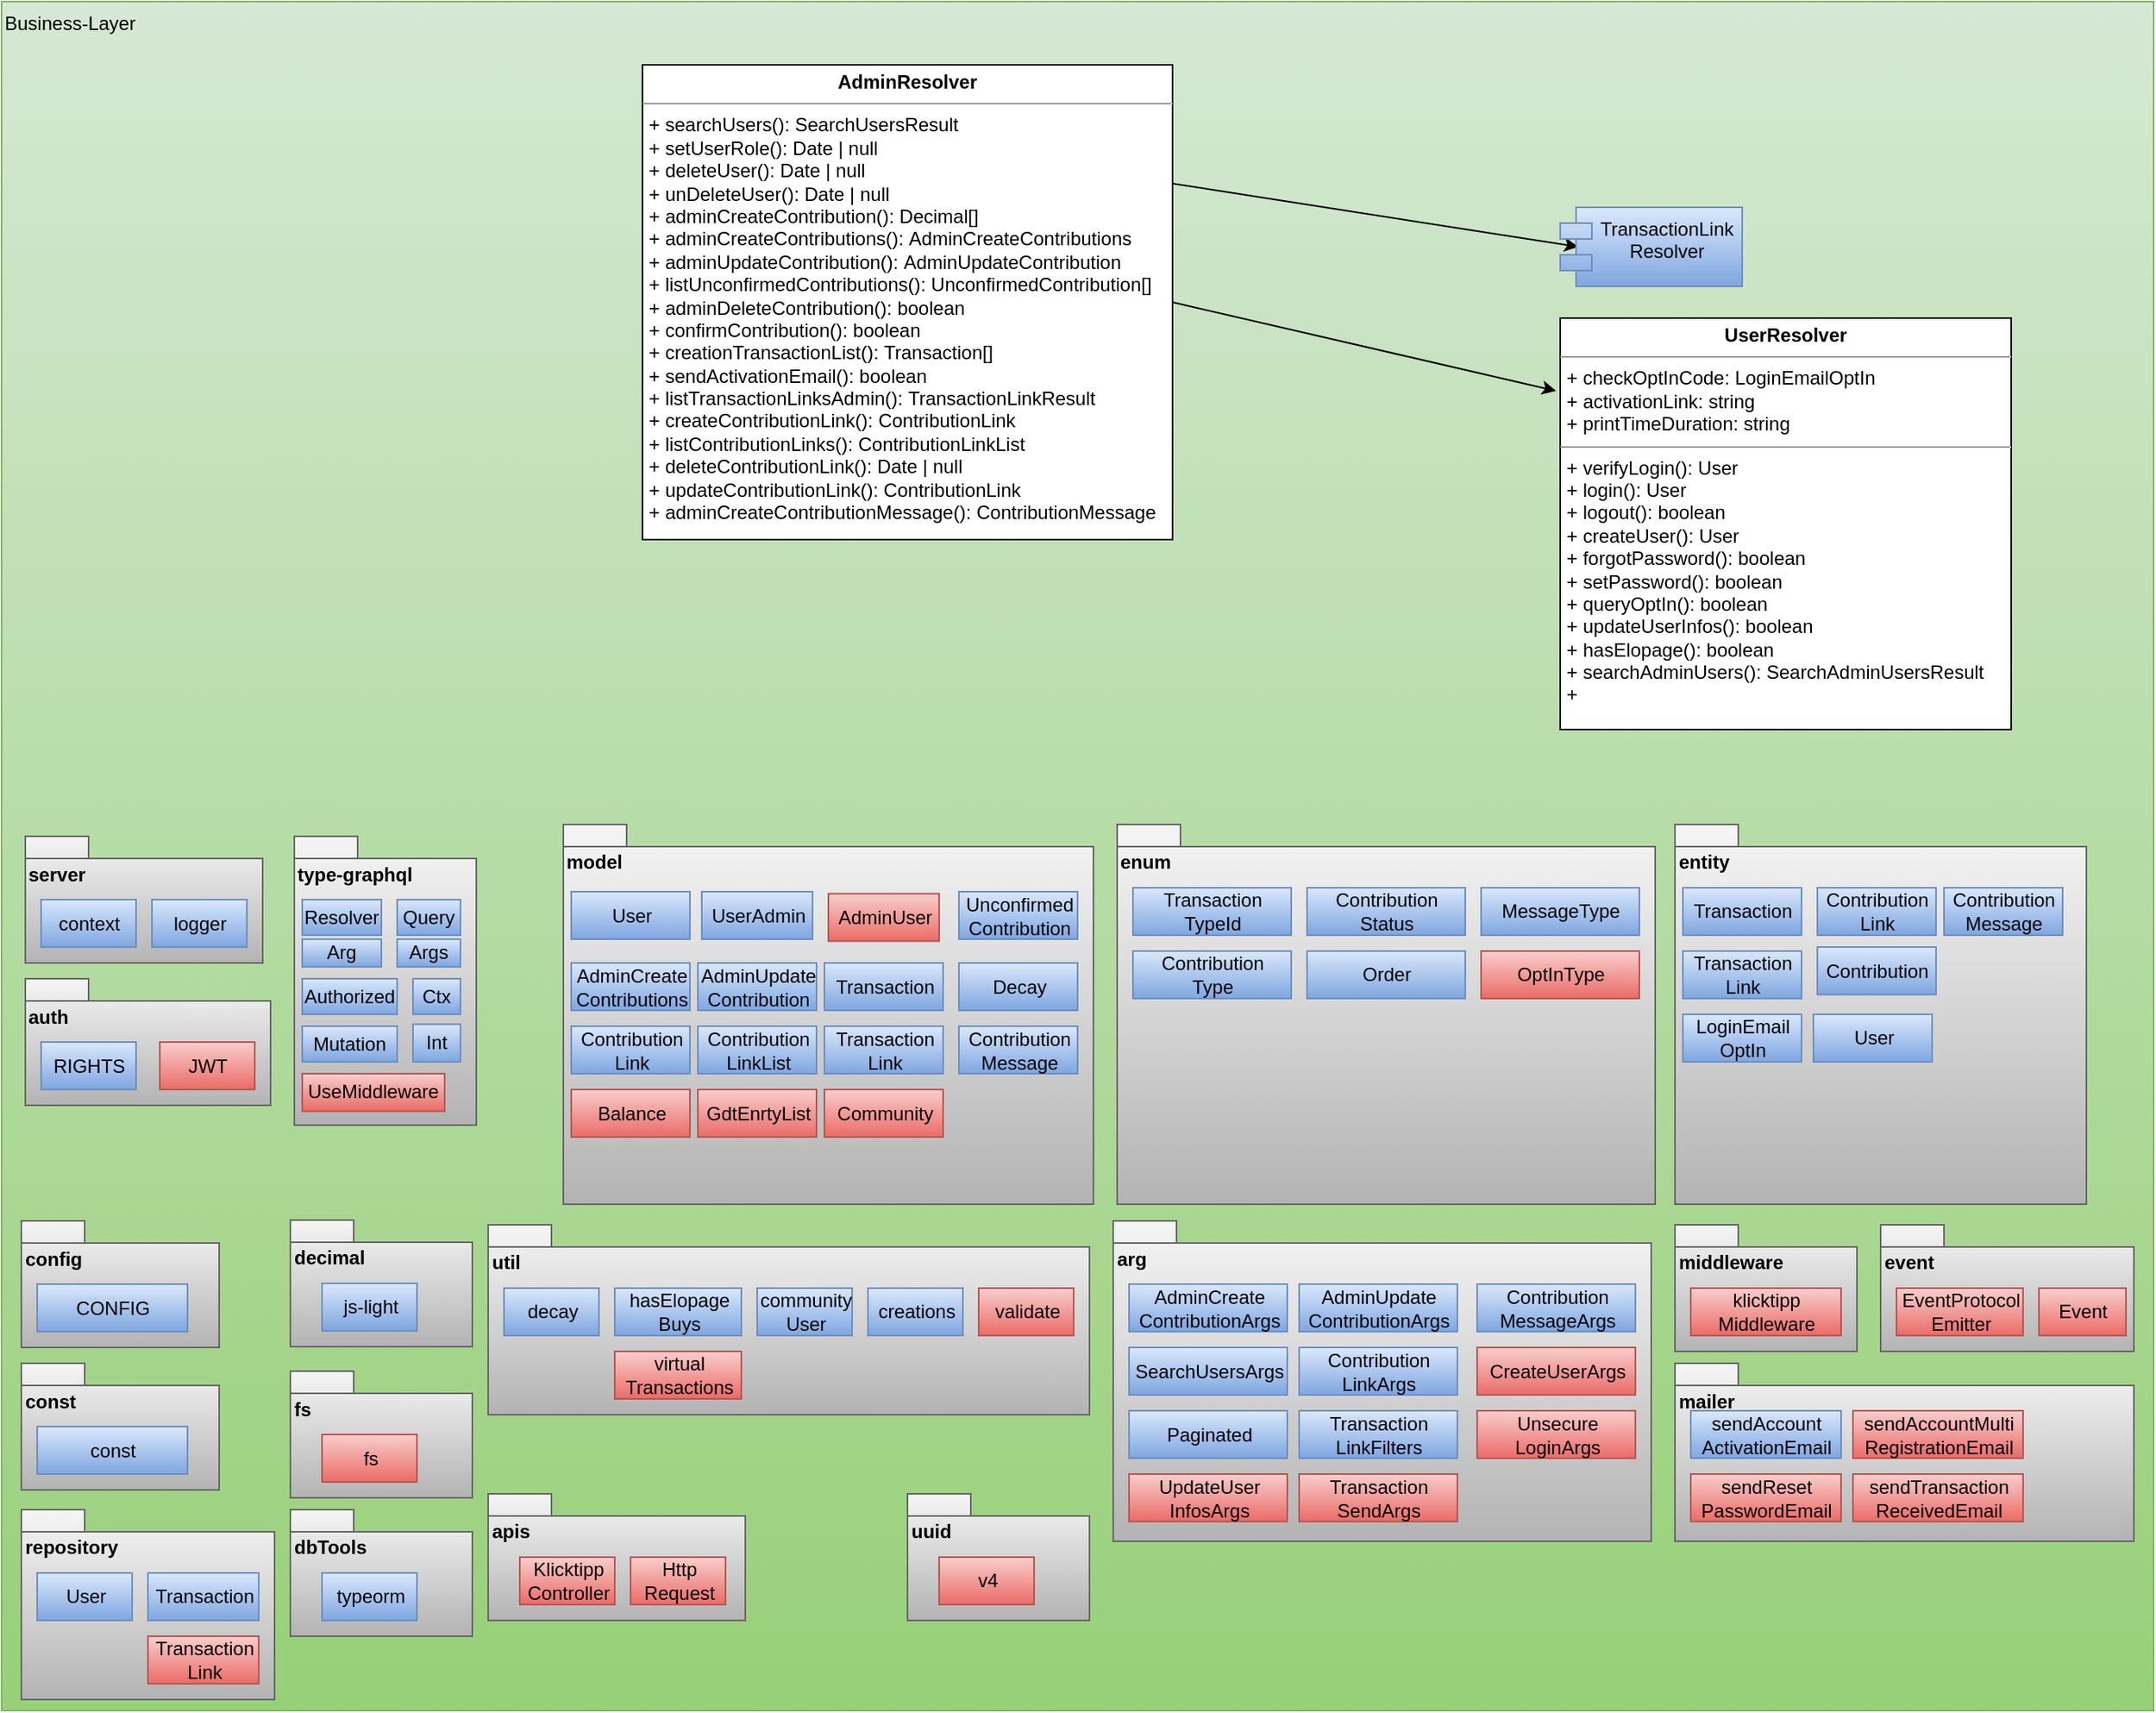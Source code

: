 <mxfile>
    <diagram id="ShO7q3t4R8ToIVqjYavh" name="Seite-1">
        <mxGraphModel dx="1683" dy="1067" grid="1" gridSize="10" guides="1" tooltips="1" connect="1" arrows="1" fold="1" page="1" pageScale="1" pageWidth="2336" pageHeight="1654" math="0" shadow="0">
            <root>
                <mxCell id="0"/>
                <mxCell id="1" parent="0"/>
                <mxCell id="2" value="Business-Layer" style="rounded=0;whiteSpace=wrap;html=1;fillColor=#d5e8d4;strokeColor=#82b366;gradientColor=#97d077;align=left;verticalAlign=top;" parent="1" vertex="1">
                    <mxGeometry x="40" y="80" width="1360" height="1080" as="geometry"/>
                </mxCell>
                <mxCell id="57" style="edgeStyle=none;html=1;entryX=-0.009;entryY=0.177;entryDx=0;entryDy=0;exitX=1;exitY=0.5;exitDx=0;exitDy=0;entryPerimeter=0;" parent="1" source="74" target="141" edge="1">
                    <mxGeometry relative="1" as="geometry">
                        <Array as="points"/>
                        <mxPoint x="1013.04" y="334" as="targetPoint"/>
                    </mxGeometry>
                </mxCell>
                <mxCell id="58" style="edgeStyle=none;html=1;entryX=0.1;entryY=0.5;entryDx=0;entryDy=0;exitX=1;exitY=0.25;exitDx=0;exitDy=0;entryPerimeter=0;" parent="1" source="74" target="12" edge="1">
                    <mxGeometry relative="1" as="geometry">
                        <Array as="points"/>
                    </mxGeometry>
                </mxCell>
                <mxCell id="12" value="TransactionLink&#10;Resolver" style="shape=module;align=left;spacingLeft=20;align=center;verticalAlign=top;fillColor=#dae8fc;gradientColor=#7ea6e0;strokeColor=#6c8ebf;" parent="1" vertex="1">
                    <mxGeometry x="1025" y="210" width="115" height="50" as="geometry"/>
                </mxCell>
                <mxCell id="74" value="&lt;p style=&quot;margin: 0px ; margin-top: 4px ; text-align: center&quot;&gt;&lt;b&gt;AdminResolver&lt;/b&gt;&lt;/p&gt;&lt;hr size=&quot;1&quot;&gt;&lt;p style=&quot;margin: 0px ; margin-left: 4px&quot;&gt;+ searchUsers():&amp;nbsp;SearchUsersResult&lt;/p&gt;&lt;p style=&quot;margin: 0px ; margin-left: 4px&quot;&gt;+&amp;nbsp;setUserRole(): Date | null&lt;/p&gt;&lt;p style=&quot;margin: 0px ; margin-left: 4px&quot;&gt;+&amp;nbsp;deleteUser(): Date | null&lt;/p&gt;&lt;p style=&quot;margin: 0px ; margin-left: 4px&quot;&gt;+&amp;nbsp;unDeleteUser(): Date | null&lt;/p&gt;&lt;p style=&quot;margin: 0px ; margin-left: 4px&quot;&gt;+&amp;nbsp;adminCreateContribution():&amp;nbsp;Decimal[]&lt;/p&gt;&lt;p style=&quot;margin: 0px ; margin-left: 4px&quot;&gt;+&amp;nbsp;adminCreateContributions():&amp;nbsp;AdminCreateContributions&lt;/p&gt;&lt;p style=&quot;margin: 0px ; margin-left: 4px&quot;&gt;+&amp;nbsp;adminUpdateContribution():&amp;nbsp;AdminUpdateContribution&lt;/p&gt;&lt;p style=&quot;margin: 0px ; margin-left: 4px&quot;&gt;+&amp;nbsp;listUnconfirmedContributions():&amp;nbsp;UnconfirmedContribution[]&lt;/p&gt;&lt;p style=&quot;margin: 0px ; margin-left: 4px&quot;&gt;+&amp;nbsp;adminDeleteContribution():&amp;nbsp;boolean&lt;/p&gt;&lt;p style=&quot;margin: 0px ; margin-left: 4px&quot;&gt;+&amp;nbsp;confirmContribution():&amp;nbsp;boolean&lt;/p&gt;&lt;p style=&quot;margin: 0px ; margin-left: 4px&quot;&gt;+&amp;nbsp;creationTransactionList():&amp;nbsp;Transaction[]&lt;/p&gt;&lt;p style=&quot;margin: 0px ; margin-left: 4px&quot;&gt;+&amp;nbsp;sendActivationEmail():&amp;nbsp;boolean&lt;/p&gt;&lt;p style=&quot;margin: 0px ; margin-left: 4px&quot;&gt;+&amp;nbsp;listTransactionLinksAdmin():&amp;nbsp;TransactionLinkResult&lt;/p&gt;&lt;p style=&quot;margin: 0px ; margin-left: 4px&quot;&gt;+&amp;nbsp;createContributionLink():&amp;nbsp;ContributionLink&lt;/p&gt;&lt;p style=&quot;margin: 0px ; margin-left: 4px&quot;&gt;+&amp;nbsp;listContributionLinks():&amp;nbsp;ContributionLinkList&lt;/p&gt;&lt;p style=&quot;margin: 0px ; margin-left: 4px&quot;&gt;+&amp;nbsp;deleteContributionLink():&amp;nbsp;Date | null&lt;/p&gt;&lt;p style=&quot;margin: 0px ; margin-left: 4px&quot;&gt;+&amp;nbsp;updateContributionLink():&amp;nbsp;ContributionLink&lt;/p&gt;&lt;p style=&quot;margin: 0px ; margin-left: 4px&quot;&gt;+&amp;nbsp;adminCreateContributionMessage():&amp;nbsp;ContributionMessage&lt;/p&gt;" style="verticalAlign=top;align=left;overflow=fill;fontSize=12;fontFamily=Helvetica;html=1;" parent="1" vertex="1">
                    <mxGeometry x="445" y="120" width="335" height="300" as="geometry"/>
                </mxCell>
                <mxCell id="75" value="server" style="shape=folder;fontStyle=1;spacingTop=10;tabWidth=40;tabHeight=14;tabPosition=left;html=1;align=left;verticalAlign=top;fillColor=#f5f5f5;gradientColor=#b3b3b3;strokeColor=#666666;" parent="1" vertex="1">
                    <mxGeometry x="55" y="607.5" width="150" height="80" as="geometry"/>
                </mxCell>
                <mxCell id="76" value="context" style="html=1;fillColor=#dae8fc;gradientColor=#7ea6e0;strokeColor=#6c8ebf;" parent="1" vertex="1">
                    <mxGeometry x="65" y="647.5" width="60" height="30" as="geometry"/>
                </mxCell>
                <mxCell id="77" value="logger" style="html=1;fillColor=#dae8fc;gradientColor=#7ea6e0;strokeColor=#6c8ebf;" parent="1" vertex="1">
                    <mxGeometry x="135" y="647.5" width="60" height="30" as="geometry"/>
                </mxCell>
                <mxCell id="78" value="model" style="shape=folder;fontStyle=1;spacingTop=10;tabWidth=40;tabHeight=14;tabPosition=left;html=1;align=left;verticalAlign=top;fillColor=#f5f5f5;gradientColor=#b3b3b3;strokeColor=#666666;" parent="1" vertex="1">
                    <mxGeometry x="395" y="600" width="335" height="240" as="geometry"/>
                </mxCell>
                <mxCell id="79" value="UserAdmin" style="html=1;fillColor=#dae8fc;gradientColor=#7ea6e0;strokeColor=#6c8ebf;" parent="1" vertex="1">
                    <mxGeometry x="482.5" y="642.5" width="70" height="30" as="geometry"/>
                </mxCell>
                <mxCell id="80" value="Unconfirmed&lt;br&gt;Contribution" style="html=1;fillColor=#dae8fc;gradientColor=#7ea6e0;strokeColor=#6c8ebf;" parent="1" vertex="1">
                    <mxGeometry x="645" y="642.5" width="75" height="30" as="geometry"/>
                </mxCell>
                <mxCell id="81" value="AdminCreate&lt;br&gt;Contributions" style="html=1;fillColor=#dae8fc;gradientColor=#7ea6e0;strokeColor=#6c8ebf;" parent="1" vertex="1">
                    <mxGeometry x="400" y="687.5" width="75" height="30" as="geometry"/>
                </mxCell>
                <mxCell id="82" value="AdminUpdate&lt;br&gt;Contribution" style="html=1;fillColor=#dae8fc;gradientColor=#7ea6e0;strokeColor=#6c8ebf;" parent="1" vertex="1">
                    <mxGeometry x="480" y="687.5" width="75" height="30" as="geometry"/>
                </mxCell>
                <mxCell id="83" value="Contribution&lt;br&gt;Link" style="html=1;fillColor=#dae8fc;gradientColor=#7ea6e0;strokeColor=#6c8ebf;" parent="1" vertex="1">
                    <mxGeometry x="400" y="727.5" width="75" height="30" as="geometry"/>
                </mxCell>
                <mxCell id="84" value="Contribution&lt;br&gt;LinkList" style="html=1;fillColor=#dae8fc;gradientColor=#7ea6e0;strokeColor=#6c8ebf;" parent="1" vertex="1">
                    <mxGeometry x="480" y="727.5" width="75" height="30" as="geometry"/>
                </mxCell>
                <mxCell id="87" value="repository" style="shape=folder;fontStyle=1;spacingTop=10;tabWidth=40;tabHeight=14;tabPosition=left;html=1;align=left;verticalAlign=top;fillColor=#f5f5f5;gradientColor=#b3b3b3;strokeColor=#666666;" parent="1" vertex="1">
                    <mxGeometry x="52.5" y="1033" width="160" height="120" as="geometry"/>
                </mxCell>
                <mxCell id="88" value="User" style="html=1;fillColor=#dae8fc;gradientColor=#7ea6e0;strokeColor=#6c8ebf;" parent="1" vertex="1">
                    <mxGeometry x="62.5" y="1073" width="60" height="30" as="geometry"/>
                </mxCell>
                <mxCell id="89" value="arg" style="shape=folder;fontStyle=1;spacingTop=10;tabWidth=40;tabHeight=14;tabPosition=left;html=1;align=left;verticalAlign=top;fillColor=#f5f5f5;gradientColor=#b3b3b3;strokeColor=#666666;" parent="1" vertex="1">
                    <mxGeometry x="742.5" y="850.5" width="340" height="202.5" as="geometry"/>
                </mxCell>
                <mxCell id="90" value="AdminCreate&lt;br&gt;ContributionArgs" style="html=1;fillColor=#dae8fc;gradientColor=#7ea6e0;strokeColor=#6c8ebf;" parent="1" vertex="1">
                    <mxGeometry x="752.5" y="890.5" width="100" height="30" as="geometry"/>
                </mxCell>
                <mxCell id="91" value="AdminUpdate&lt;br&gt;ContributionArgs" style="html=1;fillColor=#dae8fc;gradientColor=#7ea6e0;strokeColor=#6c8ebf;" parent="1" vertex="1">
                    <mxGeometry x="860" y="890.5" width="100" height="30" as="geometry"/>
                </mxCell>
                <mxCell id="92" value="SearchUsersArgs" style="html=1;fillColor=#dae8fc;gradientColor=#7ea6e0;strokeColor=#6c8ebf;" parent="1" vertex="1">
                    <mxGeometry x="752.5" y="930.5" width="100" height="30" as="geometry"/>
                </mxCell>
                <mxCell id="93" value="Contribution&lt;br&gt;LinkArgs" style="html=1;fillColor=#dae8fc;gradientColor=#7ea6e0;strokeColor=#6c8ebf;" parent="1" vertex="1">
                    <mxGeometry x="860" y="930.5" width="100" height="30" as="geometry"/>
                </mxCell>
                <mxCell id="94" value="entity" style="shape=folder;fontStyle=1;spacingTop=10;tabWidth=40;tabHeight=14;tabPosition=left;html=1;align=left;verticalAlign=top;fillColor=#f5f5f5;gradientColor=#b3b3b3;strokeColor=#666666;" parent="1" vertex="1">
                    <mxGeometry x="1097.5" y="600" width="260" height="240" as="geometry"/>
                </mxCell>
                <mxCell id="95" value="Transaction" style="html=1;fillColor=#dae8fc;gradientColor=#7ea6e0;strokeColor=#6c8ebf;" parent="1" vertex="1">
                    <mxGeometry x="1102.5" y="640" width="75" height="30" as="geometry"/>
                </mxCell>
                <mxCell id="96" value="Contribution&lt;br&gt;Link" style="html=1;fillColor=#dae8fc;gradientColor=#7ea6e0;strokeColor=#6c8ebf;" parent="1" vertex="1">
                    <mxGeometry x="1187.5" y="640" width="75" height="30" as="geometry"/>
                </mxCell>
                <mxCell id="97" value="Transaction&lt;br&gt;Link" style="html=1;fillColor=#dae8fc;gradientColor=#7ea6e0;strokeColor=#6c8ebf;" parent="1" vertex="1">
                    <mxGeometry x="1102.5" y="680" width="75" height="30" as="geometry"/>
                </mxCell>
                <mxCell id="98" value="Transaction" style="html=1;fillColor=#dae8fc;gradientColor=#7ea6e0;strokeColor=#6c8ebf;" parent="1" vertex="1">
                    <mxGeometry x="560" y="687.5" width="75" height="30" as="geometry"/>
                </mxCell>
                <mxCell id="99" value="Transaction&lt;br&gt;Link" style="html=1;fillColor=#dae8fc;gradientColor=#7ea6e0;strokeColor=#6c8ebf;" parent="1" vertex="1">
                    <mxGeometry x="560" y="727.5" width="75" height="30" as="geometry"/>
                </mxCell>
                <mxCell id="100" value="Transaction" style="html=1;fillColor=#dae8fc;gradientColor=#7ea6e0;strokeColor=#6c8ebf;" parent="1" vertex="1">
                    <mxGeometry x="132.5" y="1073" width="70" height="30" as="geometry"/>
                </mxCell>
                <mxCell id="103" value="Contribution" style="html=1;fillColor=#dae8fc;gradientColor=#7ea6e0;strokeColor=#6c8ebf;" parent="1" vertex="1">
                    <mxGeometry x="1187.5" y="677.5" width="75" height="30" as="geometry"/>
                </mxCell>
                <mxCell id="105" value="LoginEmail&lt;br&gt;OptIn" style="html=1;fillColor=#dae8fc;gradientColor=#7ea6e0;strokeColor=#6c8ebf;" parent="1" vertex="1">
                    <mxGeometry x="1102.5" y="720" width="75" height="30" as="geometry"/>
                </mxCell>
                <mxCell id="106" value="User" style="html=1;fillColor=#dae8fc;gradientColor=#7ea6e0;strokeColor=#6c8ebf;" parent="1" vertex="1">
                    <mxGeometry x="1185" y="720" width="75" height="30" as="geometry"/>
                </mxCell>
                <mxCell id="107" value="User" style="html=1;fillColor=#dae8fc;gradientColor=#7ea6e0;strokeColor=#6c8ebf;" parent="1" vertex="1">
                    <mxGeometry x="400" y="642.5" width="75" height="30" as="geometry"/>
                </mxCell>
                <mxCell id="108" value="enum" style="shape=folder;fontStyle=1;spacingTop=10;tabWidth=40;tabHeight=14;tabPosition=left;html=1;align=left;verticalAlign=top;fillColor=#f5f5f5;gradientColor=#b3b3b3;strokeColor=#666666;" parent="1" vertex="1">
                    <mxGeometry x="745" y="600" width="340" height="240" as="geometry"/>
                </mxCell>
                <mxCell id="109" value="Transaction&lt;br&gt;TypeId" style="html=1;fillColor=#dae8fc;gradientColor=#7ea6e0;strokeColor=#6c8ebf;" parent="1" vertex="1">
                    <mxGeometry x="755" y="640" width="100" height="30" as="geometry"/>
                </mxCell>
                <mxCell id="110" value="Contribution&lt;br&gt;Type" style="html=1;fillColor=#dae8fc;gradientColor=#7ea6e0;strokeColor=#6c8ebf;" parent="1" vertex="1">
                    <mxGeometry x="755" y="680" width="100" height="30" as="geometry"/>
                </mxCell>
                <mxCell id="111" value="Contribution&lt;br&gt;Status" style="html=1;fillColor=#dae8fc;gradientColor=#7ea6e0;strokeColor=#6c8ebf;" parent="1" vertex="1">
                    <mxGeometry x="865" y="640" width="100" height="30" as="geometry"/>
                </mxCell>
                <mxCell id="112" value="Decay" style="html=1;fillColor=#dae8fc;gradientColor=#7ea6e0;strokeColor=#6c8ebf;" parent="1" vertex="1">
                    <mxGeometry x="645" y="687.5" width="75" height="30" as="geometry"/>
                </mxCell>
                <mxCell id="113" value="Paginated" style="html=1;fillColor=#dae8fc;gradientColor=#7ea6e0;strokeColor=#6c8ebf;" parent="1" vertex="1">
                    <mxGeometry x="752.5" y="970.5" width="100" height="30" as="geometry"/>
                </mxCell>
                <mxCell id="114" value="Transaction&lt;br&gt;LinkFilters" style="html=1;fillColor=#dae8fc;gradientColor=#7ea6e0;strokeColor=#6c8ebf;" parent="1" vertex="1">
                    <mxGeometry x="860" y="970.5" width="100" height="30" as="geometry"/>
                </mxCell>
                <mxCell id="115" value="Order" style="html=1;fillColor=#dae8fc;gradientColor=#7ea6e0;strokeColor=#6c8ebf;" parent="1" vertex="1">
                    <mxGeometry x="865" y="680" width="100" height="30" as="geometry"/>
                </mxCell>
                <mxCell id="119" value="config" style="shape=folder;fontStyle=1;spacingTop=10;tabWidth=40;tabHeight=14;tabPosition=left;html=1;align=left;verticalAlign=top;fillColor=#f5f5f5;gradientColor=#b3b3b3;strokeColor=#666666;" parent="1" vertex="1">
                    <mxGeometry x="52.5" y="850.5" width="125" height="80" as="geometry"/>
                </mxCell>
                <mxCell id="120" value="CONFIG" style="html=1;fillColor=#dae8fc;gradientColor=#7ea6e0;strokeColor=#6c8ebf;" parent="1" vertex="1">
                    <mxGeometry x="62.5" y="890.5" width="95" height="30" as="geometry"/>
                </mxCell>
                <mxCell id="122" value="const" style="shape=folder;fontStyle=1;spacingTop=10;tabWidth=40;tabHeight=14;tabPosition=left;html=1;align=left;verticalAlign=top;fillColor=#f5f5f5;gradientColor=#b3b3b3;strokeColor=#666666;" parent="1" vertex="1">
                    <mxGeometry x="52.5" y="940.5" width="125" height="80" as="geometry"/>
                </mxCell>
                <mxCell id="123" value="const" style="html=1;fillColor=#dae8fc;gradientColor=#7ea6e0;strokeColor=#6c8ebf;" parent="1" vertex="1">
                    <mxGeometry x="62.5" y="980.5" width="95" height="30" as="geometry"/>
                </mxCell>
                <mxCell id="124" value="Contribution&lt;br&gt;Message" style="html=1;fillColor=#dae8fc;gradientColor=#7ea6e0;strokeColor=#6c8ebf;" parent="1" vertex="1">
                    <mxGeometry x="1267.5" y="640" width="75" height="30" as="geometry"/>
                </mxCell>
                <mxCell id="125" value="Contribution&lt;br&gt;MessageArgs" style="html=1;fillColor=#dae8fc;gradientColor=#7ea6e0;strokeColor=#6c8ebf;" parent="1" vertex="1">
                    <mxGeometry x="972.5" y="890.5" width="100" height="30" as="geometry"/>
                </mxCell>
                <mxCell id="126" value="MessageType" style="html=1;fillColor=#dae8fc;gradientColor=#7ea6e0;strokeColor=#6c8ebf;" parent="1" vertex="1">
                    <mxGeometry x="975" y="640" width="100" height="30" as="geometry"/>
                </mxCell>
                <mxCell id="127" value="Contribution&lt;br&gt;Message" style="html=1;fillColor=#dae8fc;gradientColor=#7ea6e0;strokeColor=#6c8ebf;" parent="1" vertex="1">
                    <mxGeometry x="645" y="727.5" width="75" height="30" as="geometry"/>
                </mxCell>
                <mxCell id="128" value="type-graphql" style="shape=folder;fontStyle=1;spacingTop=10;tabWidth=40;tabHeight=14;tabPosition=left;html=1;align=left;verticalAlign=top;fillColor=#f5f5f5;gradientColor=#b3b3b3;strokeColor=#666666;" parent="1" vertex="1">
                    <mxGeometry x="225" y="607.5" width="115" height="182.5" as="geometry"/>
                </mxCell>
                <mxCell id="131" value="Resolver" style="rounded=0;whiteSpace=wrap;html=1;fillColor=#dae8fc;gradientColor=#7ea6e0;strokeColor=#6c8ebf;" parent="1" vertex="1">
                    <mxGeometry x="230" y="647.5" width="50" height="22.5" as="geometry"/>
                </mxCell>
                <mxCell id="132" value="Query" style="rounded=0;whiteSpace=wrap;html=1;fillColor=#dae8fc;gradientColor=#7ea6e0;strokeColor=#6c8ebf;" parent="1" vertex="1">
                    <mxGeometry x="290" y="647.5" width="40" height="22.5" as="geometry"/>
                </mxCell>
                <mxCell id="133" value="Int" style="rounded=0;whiteSpace=wrap;html=1;fillColor=#dae8fc;gradientColor=#7ea6e0;strokeColor=#6c8ebf;" parent="1" vertex="1">
                    <mxGeometry x="300" y="726.25" width="30" height="23.75" as="geometry"/>
                </mxCell>
                <mxCell id="134" value="Arg" style="rounded=0;whiteSpace=wrap;html=1;fillColor=#dae8fc;gradientColor=#7ea6e0;strokeColor=#6c8ebf;" parent="1" vertex="1">
                    <mxGeometry x="230" y="672.5" width="50" height="17.5" as="geometry"/>
                </mxCell>
                <mxCell id="135" value="Args" style="rounded=0;whiteSpace=wrap;html=1;fillColor=#dae8fc;gradientColor=#7ea6e0;strokeColor=#6c8ebf;" parent="1" vertex="1">
                    <mxGeometry x="290" y="672.5" width="40" height="17.5" as="geometry"/>
                </mxCell>
                <mxCell id="136" value="Authorized" style="rounded=0;whiteSpace=wrap;html=1;fillColor=#dae8fc;gradientColor=#7ea6e0;strokeColor=#6c8ebf;" parent="1" vertex="1">
                    <mxGeometry x="230" y="697.5" width="60" height="22.5" as="geometry"/>
                </mxCell>
                <mxCell id="137" value="Mutation" style="rounded=0;whiteSpace=wrap;html=1;fillColor=#dae8fc;gradientColor=#7ea6e0;strokeColor=#6c8ebf;" parent="1" vertex="1">
                    <mxGeometry x="230" y="727.5" width="60" height="22.5" as="geometry"/>
                </mxCell>
                <mxCell id="138" value="Ctx" style="rounded=0;whiteSpace=wrap;html=1;fillColor=#dae8fc;gradientColor=#7ea6e0;strokeColor=#6c8ebf;" parent="1" vertex="1">
                    <mxGeometry x="300" y="697.5" width="30" height="22.5" as="geometry"/>
                </mxCell>
                <mxCell id="139" value="decimal" style="shape=folder;fontStyle=1;spacingTop=10;tabWidth=40;tabHeight=14;tabPosition=left;html=1;align=left;verticalAlign=top;fillColor=#f5f5f5;gradientColor=#b3b3b3;strokeColor=#666666;" parent="1" vertex="1">
                    <mxGeometry x="222.5" y="850" width="115" height="80" as="geometry"/>
                </mxCell>
                <mxCell id="140" value="js-light" style="html=1;fillColor=#dae8fc;gradientColor=#7ea6e0;strokeColor=#6c8ebf;" parent="1" vertex="1">
                    <mxGeometry x="242.5" y="890" width="60" height="30" as="geometry"/>
                </mxCell>
                <mxCell id="141" value="&lt;p style=&quot;margin: 0px ; margin-top: 4px ; text-align: center&quot;&gt;&lt;b&gt;UserResolver&lt;/b&gt;&lt;/p&gt;&lt;hr size=&quot;1&quot;&gt;&lt;p style=&quot;margin: 0px ; margin-left: 4px&quot;&gt;+ checkOptInCode:&amp;nbsp;LoginEmailOptIn&lt;/p&gt;&lt;p style=&quot;margin: 0px ; margin-left: 4px&quot;&gt;+&amp;nbsp;activationLink: string&lt;/p&gt;&lt;p style=&quot;margin: 0px ; margin-left: 4px&quot;&gt;+&amp;nbsp;printTimeDuration: string&lt;/p&gt;&lt;hr size=&quot;1&quot;&gt;&lt;p style=&quot;margin: 0px ; margin-left: 4px&quot;&gt;+ verifyLogin(): User&lt;/p&gt;&lt;p style=&quot;margin: 0px ; margin-left: 4px&quot;&gt;+&amp;nbsp;login(): User&lt;/p&gt;&lt;p style=&quot;margin: 0px ; margin-left: 4px&quot;&gt;+&amp;nbsp;logout(): boolean&lt;/p&gt;&lt;p style=&quot;margin: 0px ; margin-left: 4px&quot;&gt;+&amp;nbsp;createUser(): User&lt;/p&gt;&lt;p style=&quot;margin: 0px ; margin-left: 4px&quot;&gt;+&amp;nbsp;forgotPassword(): boolean&lt;/p&gt;&lt;p style=&quot;margin: 0px ; margin-left: 4px&quot;&gt;+&amp;nbsp;setPassword(): boolean&lt;/p&gt;&lt;p style=&quot;margin: 0px ; margin-left: 4px&quot;&gt;+&amp;nbsp;queryOptIn(): boolean&lt;/p&gt;&lt;p style=&quot;margin: 0px ; margin-left: 4px&quot;&gt;+&amp;nbsp;updateUserInfos(): boolean&lt;/p&gt;&lt;p style=&quot;margin: 0px ; margin-left: 4px&quot;&gt;+&amp;nbsp;hasElopage(): boolean&lt;/p&gt;&lt;p style=&quot;margin: 0px ; margin-left: 4px&quot;&gt;+&amp;nbsp;searchAdminUsers():&amp;nbsp;SearchAdminUsersResult&lt;/p&gt;&lt;p style=&quot;margin: 0px ; margin-left: 4px&quot;&gt;+&amp;nbsp;&lt;/p&gt;" style="verticalAlign=top;align=left;overflow=fill;fontSize=12;fontFamily=Helvetica;html=1;" parent="1" vertex="1">
                    <mxGeometry x="1025" y="280" width="285" height="260" as="geometry"/>
                </mxCell>
                <mxCell id="142" value="auth" style="shape=folder;fontStyle=1;spacingTop=10;tabWidth=40;tabHeight=14;tabPosition=left;html=1;align=left;verticalAlign=top;fillColor=#f5f5f5;gradientColor=#b3b3b3;strokeColor=#666666;" vertex="1" parent="1">
                    <mxGeometry x="55" y="697.5" width="155" height="80" as="geometry"/>
                </mxCell>
                <mxCell id="143" value="RIGHTS" style="html=1;fillColor=#dae8fc;gradientColor=#7ea6e0;strokeColor=#6c8ebf;" vertex="1" parent="1">
                    <mxGeometry x="65" y="737.5" width="60" height="30" as="geometry"/>
                </mxCell>
                <mxCell id="144" value="JWT" style="html=1;fillColor=#f8cecc;strokeColor=#b85450;gradientColor=#ea6b66;" vertex="1" parent="1">
                    <mxGeometry x="140" y="737.5" width="60" height="30" as="geometry"/>
                </mxCell>
                <mxCell id="145" value="UseMiddleware" style="rounded=0;whiteSpace=wrap;html=1;fillColor=#f8cecc;gradientColor=#ea6b66;strokeColor=#b85450;" vertex="1" parent="1">
                    <mxGeometry x="230" y="757.5" width="90" height="23.75" as="geometry"/>
                </mxCell>
                <mxCell id="146" value="dbTools" style="shape=folder;fontStyle=1;spacingTop=10;tabWidth=40;tabHeight=14;tabPosition=left;html=1;align=left;verticalAlign=top;fillColor=#f5f5f5;gradientColor=#b3b3b3;strokeColor=#666666;" vertex="1" parent="1">
                    <mxGeometry x="222.5" y="1033" width="115" height="80" as="geometry"/>
                </mxCell>
                <mxCell id="147" value="typeorm" style="html=1;fillColor=#dae8fc;gradientColor=#7ea6e0;strokeColor=#6c8ebf;" vertex="1" parent="1">
                    <mxGeometry x="242.5" y="1073" width="60" height="30" as="geometry"/>
                </mxCell>
                <mxCell id="148" value="fs" style="shape=folder;fontStyle=1;spacingTop=10;tabWidth=40;tabHeight=14;tabPosition=left;html=1;align=left;verticalAlign=top;fillColor=#f5f5f5;gradientColor=#b3b3b3;strokeColor=#666666;" vertex="1" parent="1">
                    <mxGeometry x="222.5" y="945.5" width="115" height="80" as="geometry"/>
                </mxCell>
                <mxCell id="149" value="fs" style="html=1;fillColor=#f8cecc;gradientColor=#ea6b66;strokeColor=#b85450;" vertex="1" parent="1">
                    <mxGeometry x="242.5" y="985.5" width="60" height="30" as="geometry"/>
                </mxCell>
                <mxCell id="150" value="OptInType" style="html=1;fillColor=#f8cecc;gradientColor=#ea6b66;strokeColor=#b85450;" vertex="1" parent="1">
                    <mxGeometry x="975" y="680" width="100" height="30" as="geometry"/>
                </mxCell>
                <mxCell id="151" value="CreateUserArgs" style="html=1;fillColor=#f8cecc;gradientColor=#ea6b66;strokeColor=#b85450;" vertex="1" parent="1">
                    <mxGeometry x="972.5" y="930.5" width="100" height="30" as="geometry"/>
                </mxCell>
                <mxCell id="152" value="Unsecure&lt;br&gt;LoginArgs" style="html=1;fillColor=#f8cecc;gradientColor=#ea6b66;strokeColor=#b85450;" vertex="1" parent="1">
                    <mxGeometry x="972.5" y="970.5" width="100" height="30" as="geometry"/>
                </mxCell>
                <mxCell id="153" value="mailer" style="shape=folder;fontStyle=1;spacingTop=10;tabWidth=40;tabHeight=14;tabPosition=left;html=1;align=left;verticalAlign=top;fillColor=#f5f5f5;gradientColor=#b3b3b3;strokeColor=#666666;" vertex="1" parent="1">
                    <mxGeometry x="1097.5" y="940.5" width="290" height="112.5" as="geometry"/>
                </mxCell>
                <mxCell id="154" value="sendAccount&lt;br&gt;ActivationEmail" style="html=1;fillColor=#dae8fc;gradientColor=#7ea6e0;strokeColor=#6c8ebf;" vertex="1" parent="1">
                    <mxGeometry x="1107.5" y="970.5" width="95" height="30" as="geometry"/>
                </mxCell>
                <mxCell id="155" value="middleware" style="shape=folder;fontStyle=1;spacingTop=10;tabWidth=40;tabHeight=14;tabPosition=left;html=1;align=left;verticalAlign=top;fillColor=#f5f5f5;gradientColor=#b3b3b3;strokeColor=#666666;" vertex="1" parent="1">
                    <mxGeometry x="1097.5" y="853" width="115" height="80" as="geometry"/>
                </mxCell>
                <mxCell id="156" value="klicktipp&lt;br&gt;Middleware" style="html=1;fillColor=#f8cecc;gradientColor=#ea6b66;strokeColor=#b85450;" vertex="1" parent="1">
                    <mxGeometry x="1107.5" y="893" width="95" height="30" as="geometry"/>
                </mxCell>
                <mxCell id="157" value="sendReset&lt;br&gt;PasswordEmail" style="html=1;fillColor=#f8cecc;gradientColor=#ea6b66;strokeColor=#b85450;" vertex="1" parent="1">
                    <mxGeometry x="1107.5" y="1010.5" width="95" height="30" as="geometry"/>
                </mxCell>
                <mxCell id="158" value="sendAccountMulti&lt;br&gt;RegistrationEmail" style="html=1;fillColor=#f8cecc;gradientColor=#ea6b66;strokeColor=#b85450;" vertex="1" parent="1">
                    <mxGeometry x="1210" y="970.5" width="107.5" height="30" as="geometry"/>
                </mxCell>
                <mxCell id="159" value="event" style="shape=folder;fontStyle=1;spacingTop=10;tabWidth=40;tabHeight=14;tabPosition=left;html=1;align=left;verticalAlign=top;fillColor=#f5f5f5;gradientColor=#b3b3b3;strokeColor=#666666;" vertex="1" parent="1">
                    <mxGeometry x="1227.5" y="853" width="160" height="80" as="geometry"/>
                </mxCell>
                <mxCell id="160" value="EventProtocol&lt;br&gt;Emitter" style="html=1;fillColor=#f8cecc;gradientColor=#ea6b66;strokeColor=#b85450;" vertex="1" parent="1">
                    <mxGeometry x="1237.5" y="893" width="80" height="30" as="geometry"/>
                </mxCell>
                <mxCell id="161" value="Event" style="html=1;fillColor=#f8cecc;gradientColor=#ea6b66;strokeColor=#b85450;" vertex="1" parent="1">
                    <mxGeometry x="1327.5" y="893" width="55" height="30" as="geometry"/>
                </mxCell>
                <mxCell id="162" value="UpdateUser&lt;br&gt;InfosArgs" style="html=1;fillColor=#f8cecc;gradientColor=#ea6b66;strokeColor=#b85450;" vertex="1" parent="1">
                    <mxGeometry x="752.5" y="1010.5" width="100" height="30" as="geometry"/>
                </mxCell>
                <mxCell id="165" value="AdminUser" style="html=1;fillColor=#f8cecc;gradientColor=#ea6b66;strokeColor=#b85450;" vertex="1" parent="1">
                    <mxGeometry x="562.5" y="643.75" width="70" height="30" as="geometry"/>
                </mxCell>
                <mxCell id="168" value="sendTransaction&lt;br&gt;ReceivedEmail" style="html=1;fillColor=#f8cecc;gradientColor=#ea6b66;strokeColor=#b85450;" vertex="1" parent="1">
                    <mxGeometry x="1210" y="1010.5" width="107.5" height="30" as="geometry"/>
                </mxCell>
                <mxCell id="169" value="Transaction&lt;br&gt;SendArgs" style="html=1;fillColor=#f8cecc;gradientColor=#ea6b66;strokeColor=#b85450;" vertex="1" parent="1">
                    <mxGeometry x="860" y="1010.5" width="100" height="30" as="geometry"/>
                </mxCell>
                <mxCell id="170" value="Transaction&lt;br&gt;Link" style="html=1;fillColor=#f8cecc;gradientColor=#ea6b66;strokeColor=#b85450;" vertex="1" parent="1">
                    <mxGeometry x="132.5" y="1113" width="70" height="30" as="geometry"/>
                </mxCell>
                <mxCell id="174" value="util" style="shape=folder;fontStyle=1;spacingTop=10;tabWidth=40;tabHeight=14;tabPosition=left;html=1;align=left;verticalAlign=top;fillColor=#f5f5f5;gradientColor=#b3b3b3;strokeColor=#666666;" vertex="1" parent="1">
                    <mxGeometry x="347.5" y="853" width="380" height="120" as="geometry"/>
                </mxCell>
                <mxCell id="175" value="decay" style="html=1;fillColor=#dae8fc;gradientColor=#7ea6e0;strokeColor=#6c8ebf;" vertex="1" parent="1">
                    <mxGeometry x="357.5" y="893" width="60" height="30" as="geometry"/>
                </mxCell>
                <mxCell id="176" value="hasElopage&lt;br&gt;Buys" style="html=1;fillColor=#dae8fc;gradientColor=#7ea6e0;strokeColor=#6c8ebf;" vertex="1" parent="1">
                    <mxGeometry x="427.5" y="893" width="80" height="30" as="geometry"/>
                </mxCell>
                <mxCell id="177" value="community&lt;br&gt;User" style="html=1;fillColor=#dae8fc;gradientColor=#7ea6e0;strokeColor=#6c8ebf;" vertex="1" parent="1">
                    <mxGeometry x="517.5" y="893" width="60" height="30" as="geometry"/>
                </mxCell>
                <mxCell id="178" value="creations" style="html=1;fillColor=#dae8fc;gradientColor=#7ea6e0;strokeColor=#6c8ebf;" vertex="1" parent="1">
                    <mxGeometry x="587.5" y="893" width="60" height="30" as="geometry"/>
                </mxCell>
                <mxCell id="179" value="validate" style="html=1;fillColor=#f8cecc;gradientColor=#ea6b66;strokeColor=#b85450;" vertex="1" parent="1">
                    <mxGeometry x="657.5" y="893" width="60" height="30" as="geometry"/>
                </mxCell>
                <mxCell id="180" value="virtual&lt;br&gt;Transactions" style="html=1;fillColor=#f8cecc;gradientColor=#ea6b66;strokeColor=#b85450;" vertex="1" parent="1">
                    <mxGeometry x="427.5" y="933" width="80" height="30" as="geometry"/>
                </mxCell>
                <mxCell id="181" value="Balance" style="html=1;fillColor=#f8cecc;gradientColor=#ea6b66;strokeColor=#b85450;" vertex="1" parent="1">
                    <mxGeometry x="400" y="767.5" width="75" height="30" as="geometry"/>
                </mxCell>
                <mxCell id="182" value="GdtEnrtyList" style="html=1;fillColor=#f8cecc;gradientColor=#ea6b66;strokeColor=#b85450;" vertex="1" parent="1">
                    <mxGeometry x="480" y="767.5" width="75" height="30" as="geometry"/>
                </mxCell>
                <mxCell id="183" value="apis" style="shape=folder;fontStyle=1;spacingTop=10;tabWidth=40;tabHeight=14;tabPosition=left;html=1;align=left;verticalAlign=top;fillColor=#f5f5f5;gradientColor=#b3b3b3;strokeColor=#666666;" vertex="1" parent="1">
                    <mxGeometry x="347.5" y="1023" width="162.5" height="80" as="geometry"/>
                </mxCell>
                <mxCell id="184" value="Klicktipp&lt;br&gt;Controller" style="html=1;fillColor=#f8cecc;gradientColor=#ea6b66;strokeColor=#b85450;" vertex="1" parent="1">
                    <mxGeometry x="367.5" y="1063" width="60" height="30" as="geometry"/>
                </mxCell>
                <mxCell id="185" value="uuid" style="shape=folder;fontStyle=1;spacingTop=10;tabWidth=40;tabHeight=14;tabPosition=left;html=1;align=left;verticalAlign=top;fillColor=#f5f5f5;gradientColor=#b3b3b3;strokeColor=#666666;" vertex="1" parent="1">
                    <mxGeometry x="612.5" y="1023" width="115" height="80" as="geometry"/>
                </mxCell>
                <mxCell id="186" value="v4" style="html=1;fillColor=#f8cecc;gradientColor=#ea6b66;strokeColor=#b85450;" vertex="1" parent="1">
                    <mxGeometry x="632.5" y="1063" width="60" height="30" as="geometry"/>
                </mxCell>
                <mxCell id="187" value="Http&lt;br&gt;Request" style="html=1;fillColor=#f8cecc;gradientColor=#ea6b66;strokeColor=#b85450;" vertex="1" parent="1">
                    <mxGeometry x="437.5" y="1063" width="60" height="30" as="geometry"/>
                </mxCell>
                <mxCell id="188" value="Community" style="html=1;fillColor=#f8cecc;gradientColor=#ea6b66;strokeColor=#b85450;" vertex="1" parent="1">
                    <mxGeometry x="560" y="767.5" width="75" height="30" as="geometry"/>
                </mxCell>
            </root>
        </mxGraphModel>
    </diagram>
</mxfile>